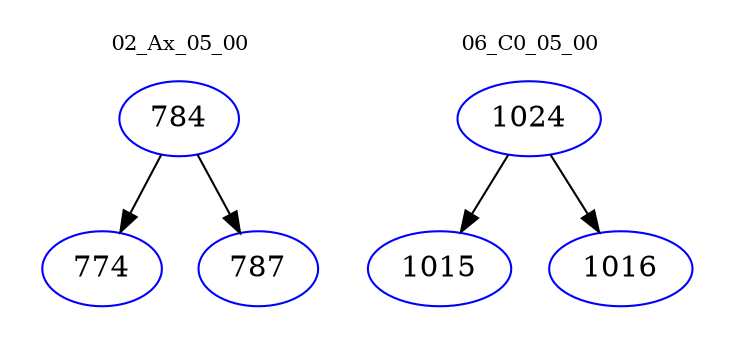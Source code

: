 digraph{
subgraph cluster_0 {
color = white
label = "02_Ax_05_00";
fontsize=10;
T0_784 [label="784", color="blue"]
T0_784 -> T0_774 [color="black"]
T0_774 [label="774", color="blue"]
T0_784 -> T0_787 [color="black"]
T0_787 [label="787", color="blue"]
}
subgraph cluster_1 {
color = white
label = "06_C0_05_00";
fontsize=10;
T1_1024 [label="1024", color="blue"]
T1_1024 -> T1_1015 [color="black"]
T1_1015 [label="1015", color="blue"]
T1_1024 -> T1_1016 [color="black"]
T1_1016 [label="1016", color="blue"]
}
}
